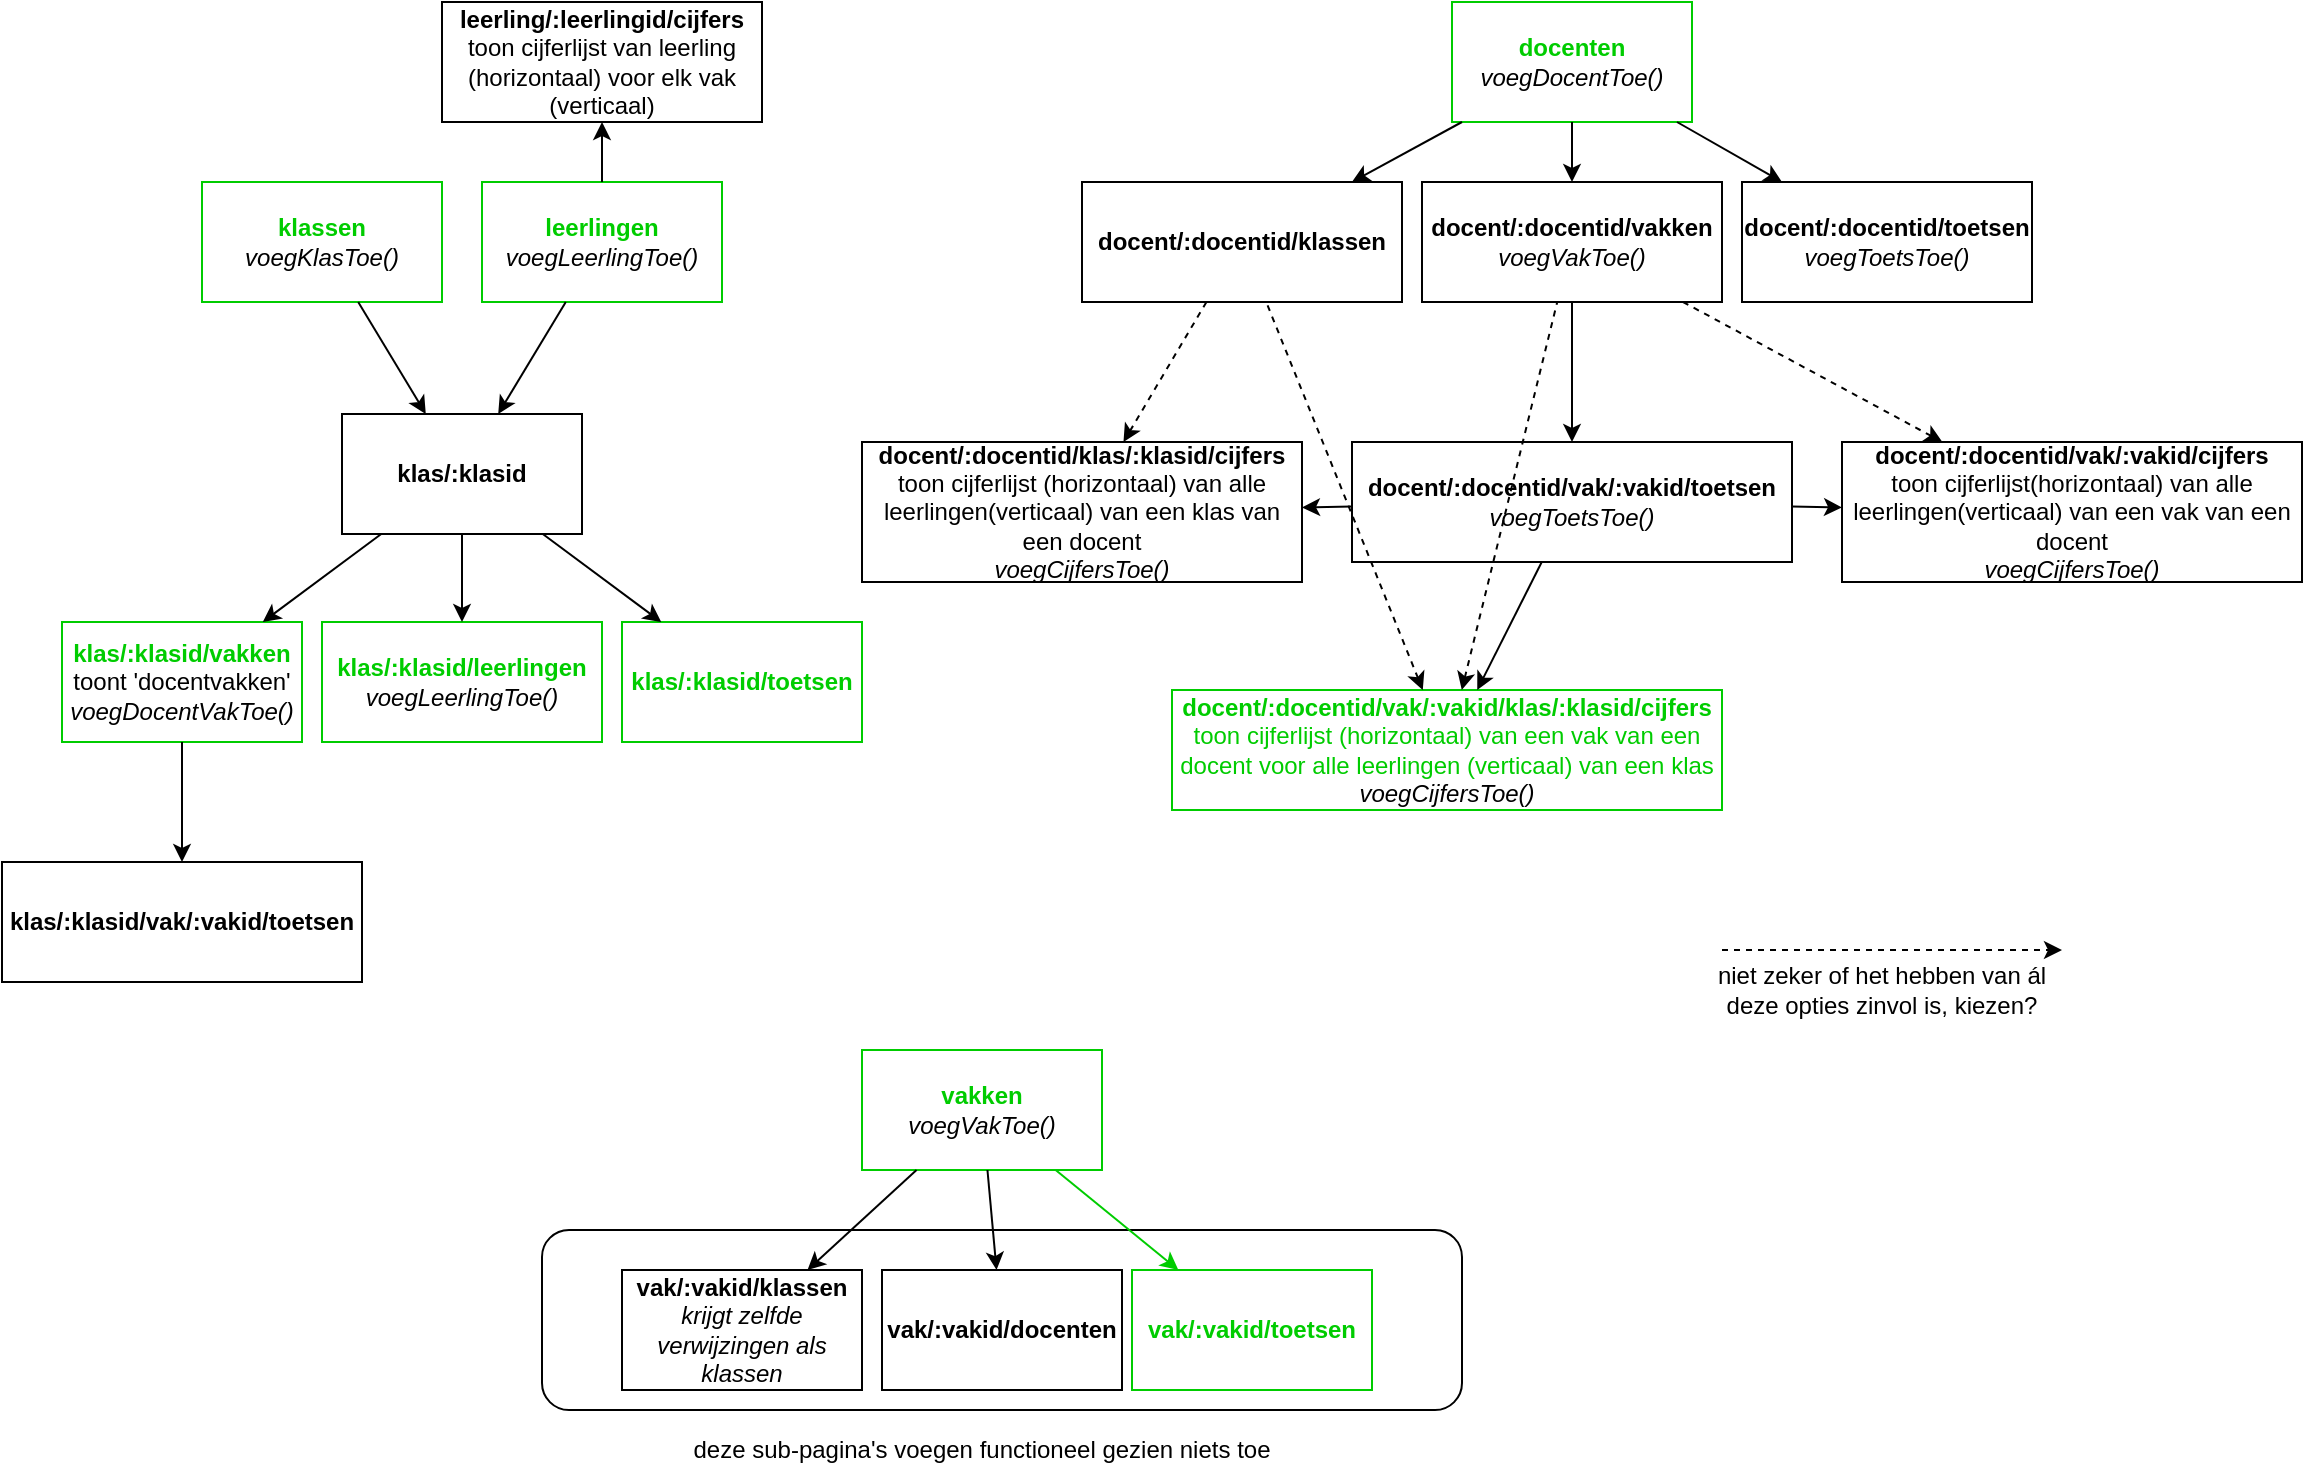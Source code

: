 <mxfile version="13.6.2" type="device"><diagram id="RBWFx0eK2oFvfQwpB4vX" name="Page-1"><mxGraphModel dx="1483" dy="867" grid="1" gridSize="10" guides="1" tooltips="1" connect="1" arrows="1" fold="1" page="1" pageScale="1" pageWidth="1169" pageHeight="827" math="0" shadow="0"><root><mxCell id="0"/><mxCell id="1" parent="0"/><mxCell id="GRmKrxN35eHNse_wk63P-1" value="&lt;b&gt;&lt;font color=&quot;#00cc00&quot;&gt;klassen&lt;/font&gt;&lt;/b&gt;&lt;br&gt;&lt;i&gt;voegKlasToe()&lt;/i&gt;" style="rounded=0;whiteSpace=wrap;html=1;strokeColor=#00CC00;" vertex="1" parent="1"><mxGeometry x="110" y="106" width="120" height="60" as="geometry"/></mxCell><mxCell id="GRmKrxN35eHNse_wk63P-2" value="&lt;font color=&quot;#00cc00&quot;&gt;&lt;b&gt;leerlingen&lt;/b&gt;&lt;br&gt;&lt;/font&gt;&lt;i&gt;voegLeerlingToe()&lt;/i&gt;" style="rounded=0;whiteSpace=wrap;html=1;strokeColor=#00CC00;" vertex="1" parent="1"><mxGeometry x="250" y="106" width="120" height="60" as="geometry"/></mxCell><mxCell id="GRmKrxN35eHNse_wk63P-3" value="&lt;b&gt;&lt;font color=&quot;#00cc00&quot;&gt;klas/:klasid/leerlingen&lt;br&gt;&lt;/font&gt;&lt;/b&gt;&lt;i&gt;voegLeerlingToe()&lt;/i&gt;" style="rounded=0;whiteSpace=wrap;html=1;strokeColor=#00CC00;" vertex="1" parent="1"><mxGeometry x="170" y="326" width="140" height="60" as="geometry"/></mxCell><mxCell id="GRmKrxN35eHNse_wk63P-4" value="&lt;b&gt;leerling/:leerlingid/cijfers&lt;br&gt;&lt;/b&gt;toon cijferlijst van leerling (horizontaal) voor elk vak (verticaal)" style="rounded=0;whiteSpace=wrap;html=1;" vertex="1" parent="1"><mxGeometry x="230" y="16" width="160" height="60" as="geometry"/></mxCell><mxCell id="GRmKrxN35eHNse_wk63P-5" value="&lt;b&gt;docent/:docentid/vakken&lt;br&gt;&lt;/b&gt;&lt;i&gt;voegVakToe()&lt;/i&gt;" style="rounded=0;whiteSpace=wrap;html=1;" vertex="1" parent="1"><mxGeometry x="720" y="106" width="150" height="60" as="geometry"/></mxCell><mxCell id="GRmKrxN35eHNse_wk63P-7" value="&lt;b&gt;&lt;font color=&quot;#00cc00&quot;&gt;klas/:klasid/vakken&lt;br&gt;&lt;/font&gt;&lt;/b&gt;toont 'docentvakken'&lt;br&gt;&lt;i&gt;voegDocentVakToe()&lt;/i&gt;" style="rounded=0;whiteSpace=wrap;html=1;strokeColor=#00CC00;" vertex="1" parent="1"><mxGeometry x="40" y="326" width="120" height="60" as="geometry"/></mxCell><mxCell id="GRmKrxN35eHNse_wk63P-8" value="&lt;b&gt;&lt;font color=&quot;#00cc00&quot;&gt;klas/:klasid/toetsen&lt;/font&gt;&lt;/b&gt;" style="rounded=0;whiteSpace=wrap;html=1;strokeColor=#00CC00;" vertex="1" parent="1"><mxGeometry x="320" y="326" width="120" height="60" as="geometry"/></mxCell><mxCell id="GRmKrxN35eHNse_wk63P-9" value="&lt;b&gt;klas/:klasid/vak/:vakid/toetsen&lt;/b&gt;" style="rounded=0;whiteSpace=wrap;html=1;" vertex="1" parent="1"><mxGeometry x="10" y="446" width="180" height="60" as="geometry"/></mxCell><mxCell id="GRmKrxN35eHNse_wk63P-13" value="" style="endArrow=none;html=1;startArrow=classic;startFill=1;" edge="1" parent="1" source="GRmKrxN35eHNse_wk63P-9" target="GRmKrxN35eHNse_wk63P-7"><mxGeometry width="50" height="50" relative="1" as="geometry"><mxPoint x="420" y="316" as="sourcePoint"/><mxPoint x="470" y="266" as="targetPoint"/></mxGeometry></mxCell><mxCell id="GRmKrxN35eHNse_wk63P-17" value="&lt;b&gt;&lt;font color=&quot;#00cc00&quot;&gt;docenten&lt;br&gt;&lt;/font&gt;&lt;/b&gt;&lt;i&gt;voegDocentToe()&lt;/i&gt;" style="rounded=0;whiteSpace=wrap;html=1;strokeColor=#00CC00;" vertex="1" parent="1"><mxGeometry x="735" y="16" width="120" height="60" as="geometry"/></mxCell><mxCell id="GRmKrxN35eHNse_wk63P-25" value="" style="endArrow=none;html=1;startArrow=classic;startFill=1;" edge="1" parent="1" source="GRmKrxN35eHNse_wk63P-34" target="GRmKrxN35eHNse_wk63P-17"><mxGeometry width="50" height="50" relative="1" as="geometry"><mxPoint x="716.667" y="106" as="sourcePoint"/><mxPoint x="220" y="226" as="targetPoint"/></mxGeometry></mxCell><mxCell id="GRmKrxN35eHNse_wk63P-26" value="" style="endArrow=none;html=1;startArrow=classic;startFill=1;" edge="1" parent="1" source="GRmKrxN35eHNse_wk63P-29" target="GRmKrxN35eHNse_wk63P-17"><mxGeometry width="50" height="50" relative="1" as="geometry"><mxPoint x="250" y="286" as="sourcePoint"/><mxPoint x="300" y="236" as="targetPoint"/></mxGeometry></mxCell><mxCell id="GRmKrxN35eHNse_wk63P-27" value="" style="endArrow=none;html=1;startArrow=classic;startFill=1;" edge="1" parent="1" source="GRmKrxN35eHNse_wk63P-5" target="GRmKrxN35eHNse_wk63P-17"><mxGeometry width="50" height="50" relative="1" as="geometry"><mxPoint x="250" y="286" as="sourcePoint"/><mxPoint x="300" y="236" as="targetPoint"/></mxGeometry></mxCell><mxCell id="GRmKrxN35eHNse_wk63P-28" value="&lt;b&gt;&lt;font color=&quot;#00cc00&quot;&gt;vakken&lt;br&gt;&lt;/font&gt;&lt;/b&gt;&lt;i&gt;voegVakToe()&lt;/i&gt;" style="rounded=0;whiteSpace=wrap;html=1;strokeColor=#00CC00;" vertex="1" parent="1"><mxGeometry x="440" y="540" width="120" height="60" as="geometry"/></mxCell><mxCell id="GRmKrxN35eHNse_wk63P-29" value="&lt;b&gt;docent/:docentid/toetsen&lt;br&gt;&lt;/b&gt;&lt;i&gt;voegToetsToe()&lt;/i&gt;" style="rounded=0;whiteSpace=wrap;html=1;" vertex="1" parent="1"><mxGeometry x="880" y="106" width="145" height="60" as="geometry"/></mxCell><mxCell id="GRmKrxN35eHNse_wk63P-32" value="&lt;b&gt;docent/:docentid/vak/:vakid/toetsen&lt;br&gt;&lt;/b&gt;&lt;i&gt;voegToetsToe()&lt;/i&gt;" style="rounded=0;whiteSpace=wrap;html=1;" vertex="1" parent="1"><mxGeometry x="685" y="236" width="220" height="60" as="geometry"/></mxCell><mxCell id="GRmKrxN35eHNse_wk63P-33" value="" style="endArrow=none;html=1;startArrow=classic;startFill=1;" edge="1" parent="1" source="GRmKrxN35eHNse_wk63P-32" target="GRmKrxN35eHNse_wk63P-5"><mxGeometry width="50" height="50" relative="1" as="geometry"><mxPoint x="1060" y="351" as="sourcePoint"/><mxPoint x="840" y="211" as="targetPoint"/></mxGeometry></mxCell><mxCell id="GRmKrxN35eHNse_wk63P-34" value="&lt;b&gt;docent/:docentid/klassen&lt;/b&gt;" style="rounded=0;whiteSpace=wrap;html=1;" vertex="1" parent="1"><mxGeometry x="550" y="106" width="160" height="60" as="geometry"/></mxCell><mxCell id="GRmKrxN35eHNse_wk63P-37" value="" style="endArrow=classic;html=1;endFill=1;" edge="1" parent="1" source="GRmKrxN35eHNse_wk63P-2" target="GRmKrxN35eHNse_wk63P-61"><mxGeometry width="50" height="50" relative="1" as="geometry"><mxPoint x="620" y="386" as="sourcePoint"/><mxPoint x="670" y="336" as="targetPoint"/></mxGeometry></mxCell><mxCell id="GRmKrxN35eHNse_wk63P-38" value="" style="endArrow=classic;html=1;" edge="1" parent="1" source="GRmKrxN35eHNse_wk63P-2" target="GRmKrxN35eHNse_wk63P-4"><mxGeometry width="50" height="50" relative="1" as="geometry"><mxPoint x="650" y="506" as="sourcePoint"/><mxPoint x="560" y="376" as="targetPoint"/></mxGeometry></mxCell><mxCell id="GRmKrxN35eHNse_wk63P-40" value="&lt;b&gt;docent/:docentid/klas/:klasid/cijfers&lt;br&gt;&lt;/b&gt;toon cijferlijst (horizontaal) van alle leerlingen(verticaal) van een klas van een docent&lt;br&gt;&lt;i&gt;voegCijfersToe()&lt;/i&gt;" style="rounded=0;whiteSpace=wrap;html=1;" vertex="1" parent="1"><mxGeometry x="440" y="236" width="220" height="70" as="geometry"/></mxCell><mxCell id="GRmKrxN35eHNse_wk63P-41" value="" style="endArrow=none;html=1;startArrow=classic;startFill=1;dashed=1;" edge="1" parent="1" source="GRmKrxN35eHNse_wk63P-40" target="GRmKrxN35eHNse_wk63P-34"><mxGeometry width="50" height="50" relative="1" as="geometry"><mxPoint x="570.741" y="236" as="sourcePoint"/><mxPoint x="750" y="86" as="targetPoint"/></mxGeometry></mxCell><mxCell id="GRmKrxN35eHNse_wk63P-42" value="&lt;b&gt;docent/:docentid/vak/:vakid/cijfers&lt;br&gt;&lt;/b&gt;toon cijferlijst(horizontaal) van alle leerlingen(verticaal) van een vak van een docent&lt;br&gt;&lt;i&gt;voegCijfersToe()&lt;/i&gt;" style="rounded=0;whiteSpace=wrap;html=1;" vertex="1" parent="1"><mxGeometry x="930" y="236" width="230" height="70" as="geometry"/></mxCell><mxCell id="GRmKrxN35eHNse_wk63P-43" value="" style="endArrow=none;html=1;startArrow=classic;startFill=1;dashed=1;" edge="1" parent="1" source="GRmKrxN35eHNse_wk63P-42" target="GRmKrxN35eHNse_wk63P-5"><mxGeometry width="50" height="50" relative="1" as="geometry"><mxPoint x="990" y="456" as="sourcePoint"/><mxPoint x="611.562" y="276" as="targetPoint"/></mxGeometry></mxCell><mxCell id="GRmKrxN35eHNse_wk63P-44" value="&lt;font color=&quot;#00cc00&quot;&gt;&lt;b&gt;docent/:docentid/vak/:vakid/klas/:klasid/cijfers&lt;br&gt;&lt;/b&gt;toon cijferlijst (horizontaal) van een vak van een docent voor alle leerlingen (verticaal) van een klas&lt;/font&gt;&lt;br&gt;&lt;i&gt;voegCijfersToe()&lt;/i&gt;" style="rounded=0;whiteSpace=wrap;html=1;strokeColor=#00CC00;" vertex="1" parent="1"><mxGeometry x="595" y="360" width="275" height="60" as="geometry"/></mxCell><mxCell id="GRmKrxN35eHNse_wk63P-46" value="" style="endArrow=none;html=1;startArrow=classic;startFill=1;dashed=1;" edge="1" parent="1" source="GRmKrxN35eHNse_wk63P-44" target="GRmKrxN35eHNse_wk63P-5"><mxGeometry width="50" height="50" relative="1" as="geometry"><mxPoint x="610" y="336" as="sourcePoint"/><mxPoint x="594.75" y="326" as="targetPoint"/></mxGeometry></mxCell><mxCell id="GRmKrxN35eHNse_wk63P-50" value="" style="endArrow=none;html=1;startArrow=classic;startFill=1;" edge="1" parent="1" source="GRmKrxN35eHNse_wk63P-42" target="GRmKrxN35eHNse_wk63P-32"><mxGeometry width="50" height="50" relative="1" as="geometry"><mxPoint x="932.5" y="236" as="sourcePoint"/><mxPoint x="847.5" y="176" as="targetPoint"/></mxGeometry></mxCell><mxCell id="GRmKrxN35eHNse_wk63P-51" value="" style="endArrow=none;html=1;startArrow=classic;startFill=1;" edge="1" parent="1" source="GRmKrxN35eHNse_wk63P-44" target="GRmKrxN35eHNse_wk63P-32"><mxGeometry width="50" height="50" relative="1" as="geometry"><mxPoint x="881.667" y="326" as="sourcePoint"/><mxPoint x="928.333" y="296" as="targetPoint"/></mxGeometry></mxCell><mxCell id="GRmKrxN35eHNse_wk63P-52" value="" style="endArrow=none;html=1;startArrow=classic;startFill=1;" edge="1" parent="1" source="GRmKrxN35eHNse_wk63P-40" target="GRmKrxN35eHNse_wk63P-32"><mxGeometry width="50" height="50" relative="1" as="geometry"><mxPoint x="660" y="268.755" as="sourcePoint"/><mxPoint x="938.333" y="306" as="targetPoint"/></mxGeometry></mxCell><mxCell id="GRmKrxN35eHNse_wk63P-53" value="&lt;b&gt;vak/:vakid/klassen&lt;br&gt;&lt;/b&gt;&lt;i&gt;krijgt zelfde verwijzingen als klassen&lt;/i&gt;" style="rounded=0;whiteSpace=wrap;html=1;" vertex="1" parent="1"><mxGeometry x="320" y="650" width="120" height="60" as="geometry"/></mxCell><mxCell id="GRmKrxN35eHNse_wk63P-54" value="" style="endArrow=classic;html=1;" edge="1" parent="1" source="GRmKrxN35eHNse_wk63P-28" target="GRmKrxN35eHNse_wk63P-53"><mxGeometry width="50" height="50" relative="1" as="geometry"><mxPoint x="155" y="460" as="sourcePoint"/><mxPoint x="155" y="510" as="targetPoint"/></mxGeometry></mxCell><mxCell id="GRmKrxN35eHNse_wk63P-55" value="&lt;b&gt;vak/:vakid/docenten&lt;br&gt;&lt;/b&gt;" style="rounded=0;whiteSpace=wrap;html=1;" vertex="1" parent="1"><mxGeometry x="450" y="650" width="120" height="60" as="geometry"/></mxCell><mxCell id="GRmKrxN35eHNse_wk63P-56" value="" style="endArrow=classic;html=1;" edge="1" parent="1" source="GRmKrxN35eHNse_wk63P-28" target="GRmKrxN35eHNse_wk63P-55"><mxGeometry width="50" height="50" relative="1" as="geometry"><mxPoint x="477.273" y="610.0" as="sourcePoint"/><mxPoint x="422.727" y="660.0" as="targetPoint"/></mxGeometry></mxCell><mxCell id="GRmKrxN35eHNse_wk63P-57" value="" style="rounded=1;whiteSpace=wrap;html=1;fillColor=none;glass=1;" vertex="1" parent="1"><mxGeometry x="280" y="630" width="460" height="90" as="geometry"/></mxCell><mxCell id="GRmKrxN35eHNse_wk63P-58" value="deze sub-pagina's voegen functioneel gezien niets toe" style="text;html=1;strokeColor=none;fillColor=none;align=center;verticalAlign=middle;whiteSpace=wrap;rounded=0;" vertex="1" parent="1"><mxGeometry x="345" y="730" width="310" height="20" as="geometry"/></mxCell><mxCell id="GRmKrxN35eHNse_wk63P-59" value="" style="endArrow=classic;html=1;dashed=1;" edge="1" parent="1"><mxGeometry width="50" height="50" relative="1" as="geometry"><mxPoint x="870" y="490" as="sourcePoint"/><mxPoint x="1040" y="490" as="targetPoint"/></mxGeometry></mxCell><mxCell id="GRmKrxN35eHNse_wk63P-60" value="niet zeker of het hebben van ál deze opties zinvol is, kiezen?" style="text;html=1;strokeColor=none;fillColor=none;align=center;verticalAlign=middle;whiteSpace=wrap;rounded=0;" vertex="1" parent="1"><mxGeometry x="855" y="500" width="190" height="20" as="geometry"/></mxCell><mxCell id="GRmKrxN35eHNse_wk63P-61" value="&lt;b&gt;klas/:klasid&lt;/b&gt;" style="rounded=0;whiteSpace=wrap;html=1;fillColor=none;" vertex="1" parent="1"><mxGeometry x="180" y="222" width="120" height="60" as="geometry"/></mxCell><mxCell id="GRmKrxN35eHNse_wk63P-63" value="" style="endArrow=classic;html=1;endFill=1;" edge="1" parent="1" source="GRmKrxN35eHNse_wk63P-61" target="GRmKrxN35eHNse_wk63P-7"><mxGeometry width="50" height="50" relative="1" as="geometry"><mxPoint x="320" y="386" as="sourcePoint"/><mxPoint x="320" y="306" as="targetPoint"/></mxGeometry></mxCell><mxCell id="GRmKrxN35eHNse_wk63P-64" value="" style="endArrow=classic;html=1;endFill=1;" edge="1" parent="1" source="GRmKrxN35eHNse_wk63P-61" target="GRmKrxN35eHNse_wk63P-3"><mxGeometry width="50" height="50" relative="1" as="geometry"><mxPoint x="312" y="266" as="sourcePoint"/><mxPoint x="330" y="316" as="targetPoint"/></mxGeometry></mxCell><mxCell id="GRmKrxN35eHNse_wk63P-65" value="" style="endArrow=classic;html=1;endFill=1;" edge="1" parent="1" source="GRmKrxN35eHNse_wk63P-61" target="GRmKrxN35eHNse_wk63P-8"><mxGeometry width="50" height="50" relative="1" as="geometry"><mxPoint x="340" y="406" as="sourcePoint"/><mxPoint x="340" y="326" as="targetPoint"/></mxGeometry></mxCell><mxCell id="GRmKrxN35eHNse_wk63P-66" value="" style="endArrow=classic;html=1;endFill=1;" edge="1" parent="1" source="GRmKrxN35eHNse_wk63P-1" target="GRmKrxN35eHNse_wk63P-61"><mxGeometry width="50" height="50" relative="1" as="geometry"><mxPoint x="375" y="386" as="sourcePoint"/><mxPoint x="335" y="306" as="targetPoint"/></mxGeometry></mxCell><mxCell id="GRmKrxN35eHNse_wk63P-68" value="&lt;b&gt;&lt;font color=&quot;#00cc00&quot;&gt;vak/:vakid/toetsen&lt;/font&gt;&lt;br&gt;&lt;/b&gt;" style="rounded=0;whiteSpace=wrap;html=1;strokeColor=#00CC00;" vertex="1" parent="1"><mxGeometry x="575" y="650" width="120" height="60" as="geometry"/></mxCell><mxCell id="GRmKrxN35eHNse_wk63P-69" value="" style="endArrow=classic;html=1;strokeColor=#00CC00;" edge="1" parent="1" target="GRmKrxN35eHNse_wk63P-68" source="GRmKrxN35eHNse_wk63P-28"><mxGeometry width="50" height="50" relative="1" as="geometry"><mxPoint x="627.727" y="600.0" as="sourcePoint"/><mxPoint x="547.727" y="660.0" as="targetPoint"/></mxGeometry></mxCell><mxCell id="GRmKrxN35eHNse_wk63P-73" value="" style="endArrow=none;html=1;startArrow=classic;startFill=1;dashed=1;" edge="1" parent="1" source="GRmKrxN35eHNse_wk63P-44" target="GRmKrxN35eHNse_wk63P-34"><mxGeometry width="50" height="50" relative="1" as="geometry"><mxPoint x="720.394" y="360" as="sourcePoint"/><mxPoint x="619.167" y="560" as="targetPoint"/></mxGeometry></mxCell></root></mxGraphModel></diagram></mxfile>
